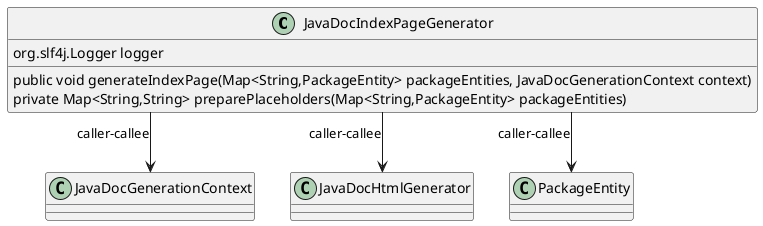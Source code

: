 @startuml
skinparam linetype Ortho
class JavaDocIndexPageGenerator {
    org.slf4j.Logger logger
    public void generateIndexPage(Map<String,PackageEntity> packageEntities, JavaDocGenerationContext context)
    private Map<String,String> preparePlaceholders(Map<String,PackageEntity> packageEntities)
}
JavaDocIndexPageGenerator --> JavaDocGenerationContext : caller-callee
JavaDocIndexPageGenerator --> JavaDocHtmlGenerator : caller-callee
JavaDocIndexPageGenerator --> PackageEntity : caller-callee
@enduml
